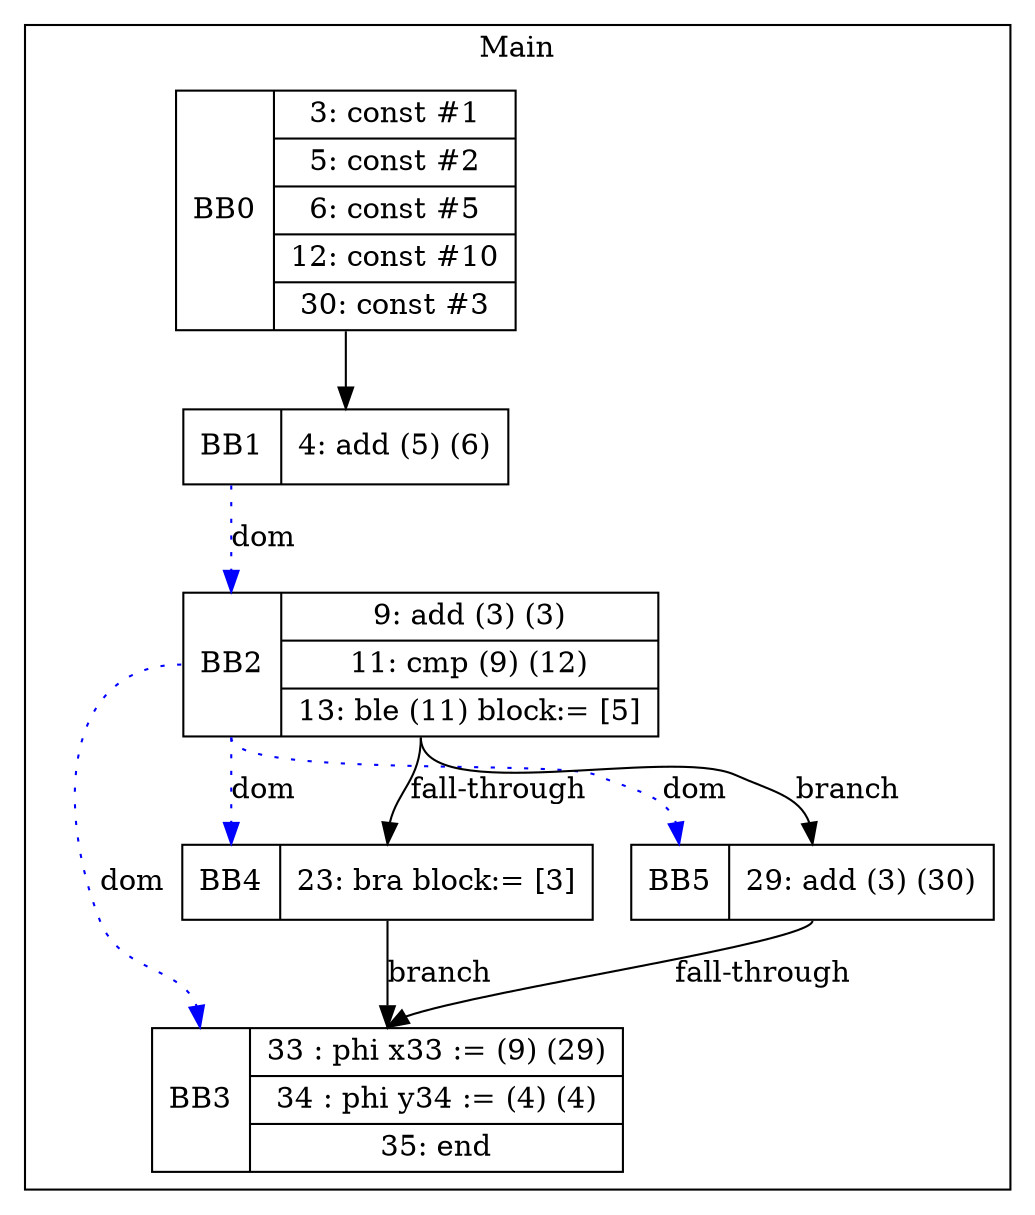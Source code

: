 digraph G {
node [shape=record];
subgraph cluster_main{
label = "Main";
BB0 [shape=record, label="<b>BB0|{3: const #1|5: const #2|6: const #5|12: const #10|30: const #3}"];
BB1 [shape=record, label="<b>BB1|{4: add (5) (6)}"];
BB2 [shape=record, label="<b>BB2|{9: add (3) (3)|11: cmp (9) (12)|13: ble (11) block:= [5]}"];
BB3 [shape=record, label="<b>BB3|{33 : phi x33 := (9) (29)|34 : phi y34 := (4) (4)|35: end}"];
BB4 [shape=record, label="<b>BB4|{23: bra block:= [3]}"];
BB5 [shape=record, label="<b>BB5|{29: add (3) (30)}"];
}
BB0:s -> BB1:n ;
BB2:b -> BB3:b [color=blue, style=dotted, label="dom"];
BB2:b -> BB4:b [color=blue, style=dotted, label="dom"];
BB1:b -> BB2:b [color=blue, style=dotted, label="dom"];
BB2:b -> BB5:b [color=blue, style=dotted, label="dom"];
BB2:s -> BB5:n [label="branch"];
BB4:s -> BB3:n [label="branch"];
BB5:s -> BB3:n [label="fall-through"];
BB2:s -> BB4:n [label="fall-through"];
}
